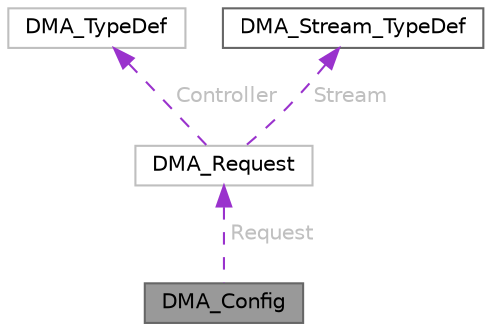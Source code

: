 digraph "DMA_Config"
{
 // LATEX_PDF_SIZE
  bgcolor="transparent";
  edge [fontname=Helvetica,fontsize=10,labelfontname=Helvetica,labelfontsize=10];
  node [fontname=Helvetica,fontsize=10,shape=box,height=0.2,width=0.4];
  Node1 [id="Node000001",label="DMA_Config",height=0.2,width=0.4,color="gray40", fillcolor="grey60", style="filled", fontcolor="black",tooltip=" "];
  Node2 -> Node1 [id="edge1_Node000001_Node000002",dir="back",color="darkorchid3",style="dashed",tooltip=" ",label=" Request",fontcolor="grey" ];
  Node2 [id="Node000002",label="DMA_Request",height=0.2,width=0.4,color="grey75", fillcolor="white", style="filled",URL="$struct_d_m_a___request.html",tooltip=" "];
  Node3 -> Node2 [id="edge2_Node000002_Node000003",dir="back",color="darkorchid3",style="dashed",tooltip=" ",label=" Controller",fontcolor="grey" ];
  Node3 [id="Node000003",label="DMA_TypeDef",height=0.2,width=0.4,color="grey75", fillcolor="white", style="filled",URL="$struct_d_m_a___type_def.html",tooltip=" "];
  Node4 -> Node2 [id="edge3_Node000002_Node000004",dir="back",color="darkorchid3",style="dashed",tooltip=" ",label=" Stream",fontcolor="grey" ];
  Node4 [id="Node000004",label="DMA_Stream_TypeDef",height=0.2,width=0.4,color="gray40", fillcolor="white", style="filled",URL="$struct_d_m_a___stream___type_def.html",tooltip="DMA Controller."];
}
